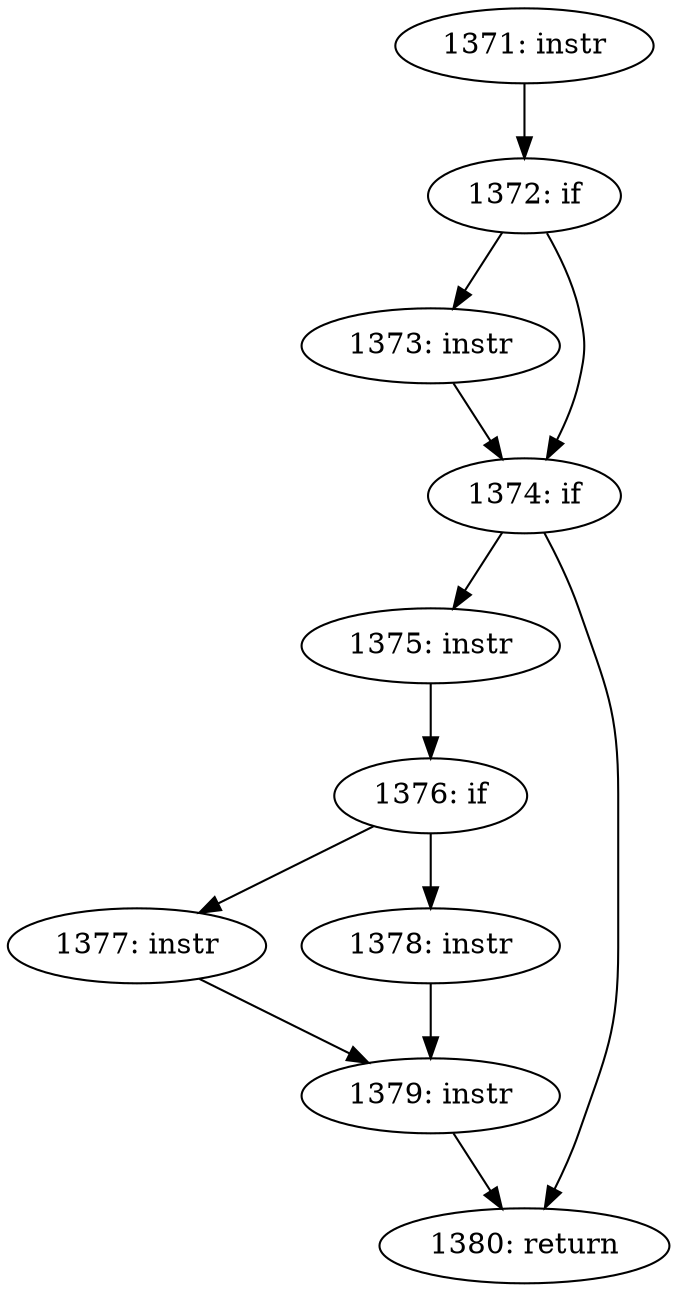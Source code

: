 digraph CFG_tcp_fixup_rcvbuf {
1371 [label="1371: instr"]
	1371 -> 1372
1372 [label="1372: if"]
	1372 -> 1373
	1372 -> 1374
1373 [label="1373: instr"]
	1373 -> 1374
1374 [label="1374: if"]
	1374 -> 1375
	1374 -> 1380
1375 [label="1375: instr"]
	1375 -> 1376
1376 [label="1376: if"]
	1376 -> 1377
	1376 -> 1378
1377 [label="1377: instr"]
	1377 -> 1379
1378 [label="1378: instr"]
	1378 -> 1379
1379 [label="1379: instr"]
	1379 -> 1380
1380 [label="1380: return"]
	
}
